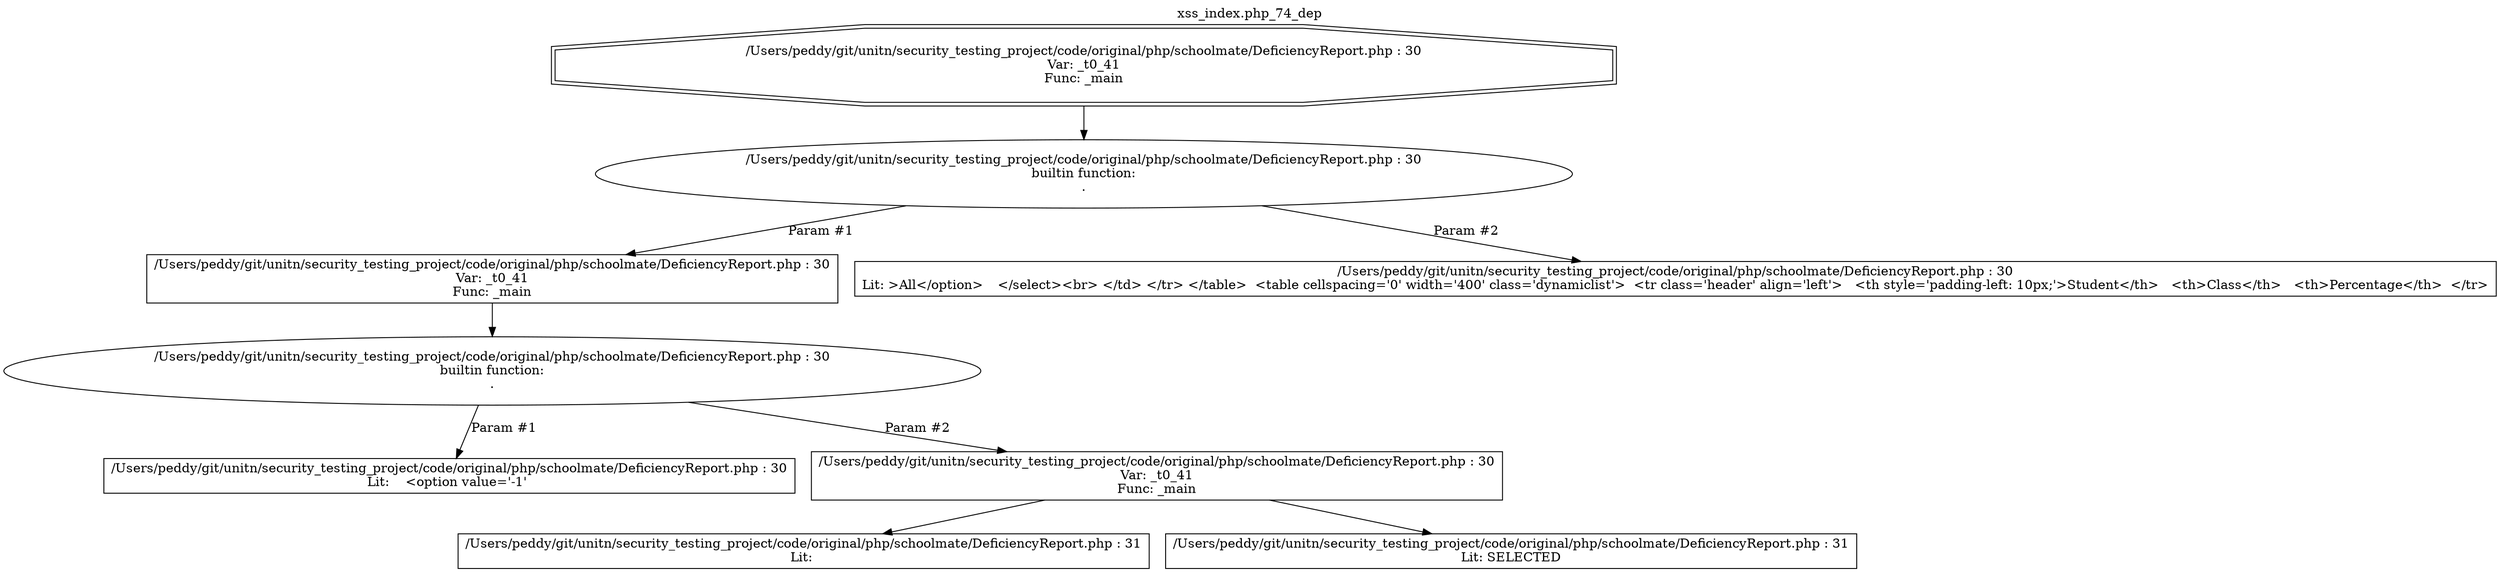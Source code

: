 digraph cfg {
  label="xss_index.php_74_dep";
  labelloc=t;
  n1 [shape=doubleoctagon, label="/Users/peddy/git/unitn/security_testing_project/code/original/php/schoolmate/DeficiencyReport.php : 30\nVar: _t0_41\nFunc: _main\n"];
  n2 [shape=ellipse, label="/Users/peddy/git/unitn/security_testing_project/code/original/php/schoolmate/DeficiencyReport.php : 30\nbuiltin function:\n.\n"];
  n3 [shape=box, label="/Users/peddy/git/unitn/security_testing_project/code/original/php/schoolmate/DeficiencyReport.php : 30\nVar: _t0_41\nFunc: _main\n"];
  n4 [shape=ellipse, label="/Users/peddy/git/unitn/security_testing_project/code/original/php/schoolmate/DeficiencyReport.php : 30\nbuiltin function:\n.\n"];
  n5 [shape=box, label="/Users/peddy/git/unitn/security_testing_project/code/original/php/schoolmate/DeficiencyReport.php : 30\nLit:    <option value='-1' \n"];
  n6 [shape=box, label="/Users/peddy/git/unitn/security_testing_project/code/original/php/schoolmate/DeficiencyReport.php : 30\nVar: _t0_41\nFunc: _main\n"];
  n7 [shape=box, label="/Users/peddy/git/unitn/security_testing_project/code/original/php/schoolmate/DeficiencyReport.php : 31\nLit: \n"];
  n8 [shape=box, label="/Users/peddy/git/unitn/security_testing_project/code/original/php/schoolmate/DeficiencyReport.php : 31\nLit: SELECTED\n"];
  n9 [shape=box, label="/Users/peddy/git/unitn/security_testing_project/code/original/php/schoolmate/DeficiencyReport.php : 30\nLit: >All</option>	 </select><br> </td> </tr> </table>  <table cellspacing='0' width='400' class='dynamiclist'>  <tr class='header' align='left'>   <th style='padding-left: 10px;'>Student</th>   <th>Class</th>   <th>Percentage</th>  </tr>\n"];
  n1 -> n2;
  n3 -> n4;
  n4 -> n5[label="Param #1"];
  n4 -> n6[label="Param #2"];
  n6 -> n7;
  n6 -> n8;
  n2 -> n3[label="Param #1"];
  n2 -> n9[label="Param #2"];
}
